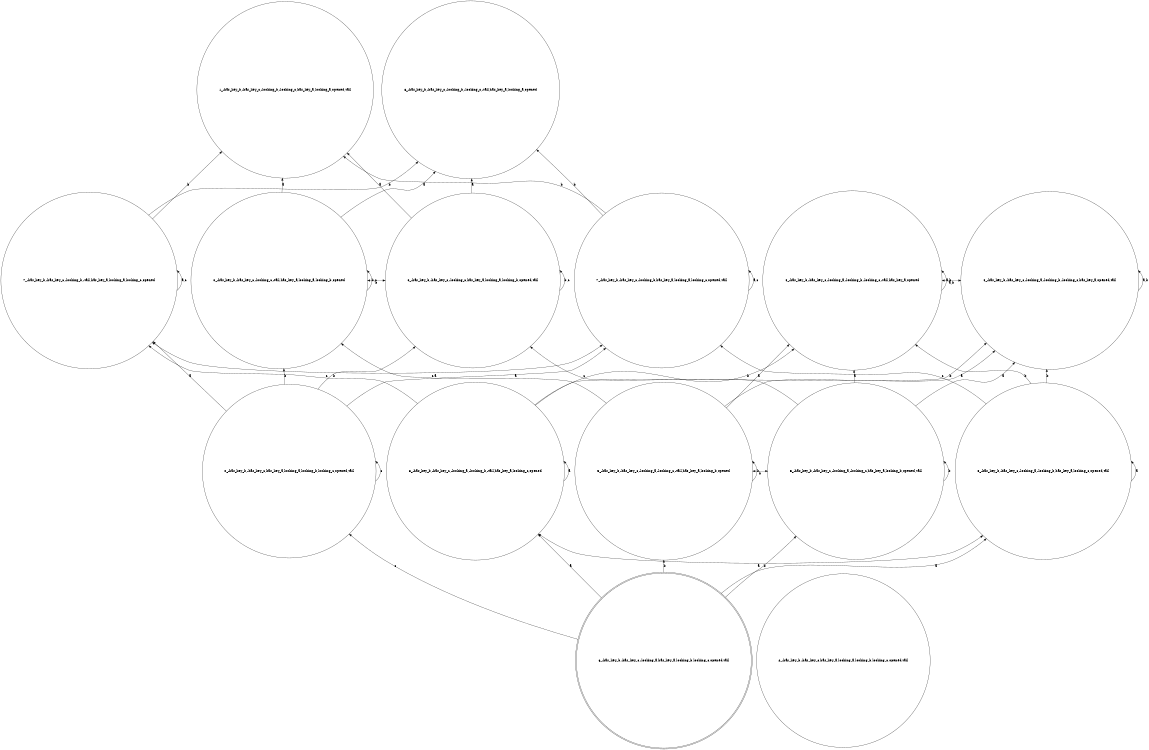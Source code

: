 digraph K_structure{
	rankdir=BT;
	size="8,5"
//WORLDS List:
	node [shape = circle] "0_-has_key_b,-has_key_c,-looking_c,-tail,has_key_a,looking_a,looking_b,opened";// (,-has_key_b,-has_key_c,-looking_c,-tail,has_key_a,looking_a,looking_b,opened)
	node [shape = circle] "1_-has_key_b,-has_key_c,-looking_b,-looking_c,has_key_a,looking_a,opened,tail";// (,-has_key_b,-has_key_c,-looking_b,-looking_c,has_key_a,looking_a,opened,tail)
	node [shape = circle] "0_-has_key_b,-has_key_c,-looking_c,has_key_a,looking_a,looking_b,opened,tail";// (,-has_key_b,-has_key_c,-looking_c,has_key_a,looking_a,looking_b,opened,tail)
	node [shape = circle] "2_-has_key_b,-has_key_c,has_key_a,looking_a,looking_b,looking_c,opened,tail";// (,-has_key_b,-has_key_c,has_key_a,looking_a,looking_b,looking_c,opened,tail)
	node [shape = circle] "3_-has_key_b,-has_key_c,-looking_a,-looking_b,has_key_a,looking_c,opened,tail";// (,-has_key_b,-has_key_c,-looking_a,-looking_b,has_key_a,looking_c,opened,tail)
	node [shape = circle] "4_-has_key_b,-has_key_c,-looking_a,-looking_b,-looking_c,has_key_a,opened,tail";// (,-has_key_b,-has_key_c,-looking_a,-looking_b,-looking_c,has_key_a,opened,tail)
	node [shape = circle] "5_-has_key_b,-has_key_c,-looking_a,-looking_c,-tail,has_key_a,looking_b,opened";// (,-has_key_b,-has_key_c,-looking_a,-looking_c,-tail,has_key_a,looking_b,opened)
	node [shape = circle] "5_-has_key_b,-has_key_c,-looking_a,-looking_c,has_key_a,looking_b,opened,tail";// (,-has_key_b,-has_key_c,-looking_a,-looking_c,has_key_a,looking_b,opened,tail)
	node [shape = doublecircle] "6_-has_key_b,-has_key_c,-looking_a,has_key_a,looking_b,looking_c,opened,tail";// (,-has_key_b,-has_key_c,-looking_a,has_key_a,looking_b,looking_c,opened,tail)
	node [shape = circle] "7_-has_key_b,-has_key_c,-looking_b,has_key_a,looking_a,looking_c,opened,tail";// (,-has_key_b,-has_key_c,-looking_b,has_key_a,looking_a,looking_c,opened,tail)
	node [shape = circle] "3_-has_key_b,-has_key_c,-looking_a,-looking_b,-tail,has_key_a,looking_c,opened";// (,-has_key_b,-has_key_c,-looking_a,-looking_b,-tail,has_key_a,looking_c,opened)
	node [shape = circle] "8_-has_key_b,-has_key_c,-looking_b,-looking_c,-tail,has_key_a,looking_a,opened";// (,-has_key_b,-has_key_c,-looking_b,-looking_c,-tail,has_key_a,looking_a,opened)
	node [shape = circle] "4_-has_key_b,-has_key_c,-looking_a,-looking_b,-looking_c,-tail,has_key_a,opened";// (,-has_key_b,-has_key_c,-looking_a,-looking_b,-looking_c,-tail,has_key_a,opened)
	node [shape = circle] "7_-has_key_b,-has_key_c,-looking_b,-tail,has_key_a,looking_a,looking_c,opened";// (,-has_key_b,-has_key_c,-looking_b,-tail,has_key_a,looking_a,looking_c,opened)


//RANKS List:
	{rank = same; "4_-has_key_b,-has_key_c,-looking_a,-looking_b,-looking_c,has_key_a,opened,tail"; "4_-has_key_b,-has_key_c,-looking_a,-looking_b,-looking_c,-tail,has_key_a,opened"; }
	{rank = same; "3_-has_key_b,-has_key_c,-looking_a,-looking_b,has_key_a,looking_c,opened,tail"; "3_-has_key_b,-has_key_c,-looking_a,-looking_b,-tail,has_key_a,looking_c,opened"; }
	{rank = same; "8_-has_key_b,-has_key_c,-looking_b,-looking_c,-tail,has_key_a,looking_a,opened"; }
	{rank = same; "6_-has_key_b,-has_key_c,-looking_a,has_key_a,looking_b,looking_c,opened,tail"; }
	{rank = same; "7_-has_key_b,-has_key_c,-looking_b,has_key_a,looking_a,looking_c,opened,tail"; "7_-has_key_b,-has_key_c,-looking_b,-tail,has_key_a,looking_a,looking_c,opened"; }
	{rank = same; "1_-has_key_b,-has_key_c,-looking_b,-looking_c,has_key_a,looking_a,opened,tail"; }
	{rank = same; "0_-has_key_b,-has_key_c,-looking_c,-tail,has_key_a,looking_a,looking_b,opened"; "0_-has_key_b,-has_key_c,-looking_c,has_key_a,looking_a,looking_b,opened,tail"; }
	{rank = same; "5_-has_key_b,-has_key_c,-looking_a,-looking_c,-tail,has_key_a,looking_b,opened"; "5_-has_key_b,-has_key_c,-looking_a,-looking_c,has_key_a,looking_b,opened,tail"; }
	{rank = same; "0_-has_key_b,-has_key_c,has_key_a,looking_a,looking_b,looking_c,opened,tail"; }


//EDGES List:
	"0_-has_key_b,-has_key_c,-looking_c,-tail,has_key_a,looking_a,looking_b,opened" -> "0_-has_key_b,-has_key_c,-looking_c,-tail,has_key_a,looking_a,looking_b,opened" [ label = "b,c" ];
	"0_-has_key_b,-has_key_c,-looking_c,-tail,has_key_a,looking_a,looking_b,opened" -> "1_-has_key_b,-has_key_c,-looking_b,-looking_c,has_key_a,looking_a,opened,tail" [ label = "a" ];
	"0_-has_key_b,-has_key_c,-looking_c,-tail,has_key_a,looking_a,looking_b,opened" -> "8_-has_key_b,-has_key_c,-looking_b,-looking_c,-tail,has_key_a,looking_a,opened" [ label = "a" ];
	"0_-has_key_b,-has_key_c,-looking_c,has_key_a,looking_a,looking_b,opened,tail" -> "0_-has_key_b,-has_key_c,-looking_c,has_key_a,looking_a,looking_b,opened,tail" [ label = "b,c" ];
	"0_-has_key_b,-has_key_c,-looking_c,has_key_a,looking_a,looking_b,opened,tail" -> "1_-has_key_b,-has_key_c,-looking_b,-looking_c,has_key_a,looking_a,opened,tail" [ label = "a" ];
	"0_-has_key_b,-has_key_c,-looking_c,has_key_a,looking_a,looking_b,opened,tail" -> "8_-has_key_b,-has_key_c,-looking_b,-looking_c,-tail,has_key_a,looking_a,opened" [ label = "a" ];
	"0_-has_key_b,-has_key_c,has_key_a,looking_a,looking_b,looking_c,opened,tail" -> "0_-has_key_b,-has_key_c,-looking_c,-tail,has_key_a,looking_a,looking_b,opened" [ label = "b" ];
	"0_-has_key_b,-has_key_c,has_key_a,looking_a,looking_b,looking_c,opened,tail" -> "0_-has_key_b,-has_key_c,-looking_c,has_key_a,looking_a,looking_b,opened,tail" [ label = "b" ];
	"0_-has_key_b,-has_key_c,has_key_a,looking_a,looking_b,looking_c,opened,tail" -> "0_-has_key_b,-has_key_c,has_key_a,looking_a,looking_b,looking_c,opened,tail" [ label = "c" ];
	"0_-has_key_b,-has_key_c,has_key_a,looking_a,looking_b,looking_c,opened,tail" -> "7_-has_key_b,-has_key_c,-looking_b,-tail,has_key_a,looking_a,looking_c,opened" [ label = "a" ];
	"0_-has_key_b,-has_key_c,has_key_a,looking_a,looking_b,looking_c,opened,tail" -> "7_-has_key_b,-has_key_c,-looking_b,has_key_a,looking_a,looking_c,opened,tail" [ label = "a" ];
	"3_-has_key_b,-has_key_c,-looking_a,-looking_b,-tail,has_key_a,looking_c,opened" -> "3_-has_key_b,-has_key_c,-looking_a,-looking_b,-tail,has_key_a,looking_c,opened" [ label = "a" ];
	"3_-has_key_b,-has_key_c,-looking_a,-looking_b,-tail,has_key_a,looking_c,opened" -> "4_-has_key_b,-has_key_c,-looking_a,-looking_b,-looking_c,-tail,has_key_a,opened" [ label = "b" ];
	"3_-has_key_b,-has_key_c,-looking_a,-looking_b,-tail,has_key_a,looking_c,opened" -> "4_-has_key_b,-has_key_c,-looking_a,-looking_b,-looking_c,has_key_a,opened,tail" [ label = "b" ];
	"3_-has_key_b,-has_key_c,-looking_a,-looking_b,-tail,has_key_a,looking_c,opened" -> "7_-has_key_b,-has_key_c,-looking_b,-tail,has_key_a,looking_a,looking_c,opened" [ label = "c" ];
	"3_-has_key_b,-has_key_c,-looking_a,-looking_b,has_key_a,looking_c,opened,tail" -> "3_-has_key_b,-has_key_c,-looking_a,-looking_b,has_key_a,looking_c,opened,tail" [ label = "a" ];
	"3_-has_key_b,-has_key_c,-looking_a,-looking_b,has_key_a,looking_c,opened,tail" -> "4_-has_key_b,-has_key_c,-looking_a,-looking_b,-looking_c,-tail,has_key_a,opened" [ label = "b" ];
	"3_-has_key_b,-has_key_c,-looking_a,-looking_b,has_key_a,looking_c,opened,tail" -> "4_-has_key_b,-has_key_c,-looking_a,-looking_b,-looking_c,has_key_a,opened,tail" [ label = "b" ];
	"3_-has_key_b,-has_key_c,-looking_a,-looking_b,has_key_a,looking_c,opened,tail" -> "7_-has_key_b,-has_key_c,-looking_b,has_key_a,looking_a,looking_c,opened,tail" [ label = "c" ];
	"4_-has_key_b,-has_key_c,-looking_a,-looking_b,-looking_c,-tail,has_key_a,opened" -> "4_-has_key_b,-has_key_c,-looking_a,-looking_b,-looking_c,-tail,has_key_a,opened" [ label = "a,b" ];
	"4_-has_key_b,-has_key_c,-looking_a,-looking_b,-looking_c,has_key_a,opened,tail" -> "4_-has_key_b,-has_key_c,-looking_a,-looking_b,-looking_c,has_key_a,opened,tail" [ label = "a,b" ];
	"5_-has_key_b,-has_key_c,-looking_a,-looking_c,-tail,has_key_a,looking_b,opened" -> "0_-has_key_b,-has_key_c,-looking_c,-tail,has_key_a,looking_a,looking_b,opened" [ label = "c" ];
	"5_-has_key_b,-has_key_c,-looking_a,-looking_c,-tail,has_key_a,looking_b,opened" -> "4_-has_key_b,-has_key_c,-looking_a,-looking_b,-looking_c,-tail,has_key_a,opened" [ label = "a" ];
	"5_-has_key_b,-has_key_c,-looking_a,-looking_c,-tail,has_key_a,looking_b,opened" -> "4_-has_key_b,-has_key_c,-looking_a,-looking_b,-looking_c,has_key_a,opened,tail" [ label = "a" ];
	"5_-has_key_b,-has_key_c,-looking_a,-looking_c,-tail,has_key_a,looking_b,opened" -> "5_-has_key_b,-has_key_c,-looking_a,-looking_c,-tail,has_key_a,looking_b,opened" [ label = "b" ];
	"5_-has_key_b,-has_key_c,-looking_a,-looking_c,has_key_a,looking_b,opened,tail" -> "0_-has_key_b,-has_key_c,-looking_c,has_key_a,looking_a,looking_b,opened,tail" [ label = "c" ];
	"5_-has_key_b,-has_key_c,-looking_a,-looking_c,has_key_a,looking_b,opened,tail" -> "4_-has_key_b,-has_key_c,-looking_a,-looking_b,-looking_c,-tail,has_key_a,opened" [ label = "a" ];
	"5_-has_key_b,-has_key_c,-looking_a,-looking_c,has_key_a,looking_b,opened,tail" -> "4_-has_key_b,-has_key_c,-looking_a,-looking_b,-looking_c,has_key_a,opened,tail" [ label = "a" ];
	"5_-has_key_b,-has_key_c,-looking_a,-looking_c,has_key_a,looking_b,opened,tail" -> "5_-has_key_b,-has_key_c,-looking_a,-looking_c,has_key_a,looking_b,opened,tail" [ label = "b" ];
	"6_-has_key_b,-has_key_c,-looking_a,has_key_a,looking_b,looking_c,opened,tail" -> "0_-has_key_b,-has_key_c,has_key_a,looking_a,looking_b,looking_c,opened,tail" [ label = "c" ];
	"6_-has_key_b,-has_key_c,-looking_a,has_key_a,looking_b,looking_c,opened,tail" -> "3_-has_key_b,-has_key_c,-looking_a,-looking_b,-tail,has_key_a,looking_c,opened" [ label = "a" ];
	"6_-has_key_b,-has_key_c,-looking_a,has_key_a,looking_b,looking_c,opened,tail" -> "3_-has_key_b,-has_key_c,-looking_a,-looking_b,has_key_a,looking_c,opened,tail" [ label = "a" ];
	"6_-has_key_b,-has_key_c,-looking_a,has_key_a,looking_b,looking_c,opened,tail" -> "5_-has_key_b,-has_key_c,-looking_a,-looking_c,-tail,has_key_a,looking_b,opened" [ label = "b" ];
	"6_-has_key_b,-has_key_c,-looking_a,has_key_a,looking_b,looking_c,opened,tail" -> "5_-has_key_b,-has_key_c,-looking_a,-looking_c,has_key_a,looking_b,opened,tail" [ label = "b" ];
	"7_-has_key_b,-has_key_c,-looking_b,-tail,has_key_a,looking_a,looking_c,opened" -> "1_-has_key_b,-has_key_c,-looking_b,-looking_c,has_key_a,looking_a,opened,tail" [ label = "b" ];
	"7_-has_key_b,-has_key_c,-looking_b,-tail,has_key_a,looking_a,looking_c,opened" -> "7_-has_key_b,-has_key_c,-looking_b,-tail,has_key_a,looking_a,looking_c,opened" [ label = "a,c" ];
	"7_-has_key_b,-has_key_c,-looking_b,-tail,has_key_a,looking_a,looking_c,opened" -> "8_-has_key_b,-has_key_c,-looking_b,-looking_c,-tail,has_key_a,looking_a,opened" [ label = "b" ];
	"7_-has_key_b,-has_key_c,-looking_b,has_key_a,looking_a,looking_c,opened,tail" -> "1_-has_key_b,-has_key_c,-looking_b,-looking_c,has_key_a,looking_a,opened,tail" [ label = "b" ];
	"7_-has_key_b,-has_key_c,-looking_b,has_key_a,looking_a,looking_c,opened,tail" -> "7_-has_key_b,-has_key_c,-looking_b,has_key_a,looking_a,looking_c,opened,tail" [ label = "a,c" ];
	"7_-has_key_b,-has_key_c,-looking_b,has_key_a,looking_a,looking_c,opened,tail" -> "8_-has_key_b,-has_key_c,-looking_b,-looking_c,-tail,has_key_a,looking_a,opened" [ label = "b" ];
	"0_-has_key_b,-has_key_c,-looking_c,-tail,has_key_a,looking_a,looking_b,opened" -> "0_-has_key_b,-has_key_c,-looking_c,has_key_a,looking_a,looking_b,opened,tail" [ dir=both label = "b" ];
	"3_-has_key_b,-has_key_c,-looking_a,-looking_b,-tail,has_key_a,looking_c,opened" -> "3_-has_key_b,-has_key_c,-looking_a,-looking_b,has_key_a,looking_c,opened,tail" [ dir=both label = "a" ];
	"4_-has_key_b,-has_key_c,-looking_a,-looking_b,-looking_c,-tail,has_key_a,opened" -> "4_-has_key_b,-has_key_c,-looking_a,-looking_b,-looking_c,has_key_a,opened,tail" [ dir=both label = "a,b" ];
	"5_-has_key_b,-has_key_c,-looking_a,-looking_c,-tail,has_key_a,looking_b,opened" -> "5_-has_key_b,-has_key_c,-looking_a,-looking_c,has_key_a,looking_b,opened,tail" [ dir=both label = "b" ];
	"7_-has_key_b,-has_key_c,-looking_b,-tail,has_key_a,looking_a,looking_c,opened" -> "7_-has_key_b,-has_key_c,-looking_b,has_key_a,looking_a,looking_c,opened,tail" [ dir=both label = "a" ];
}
